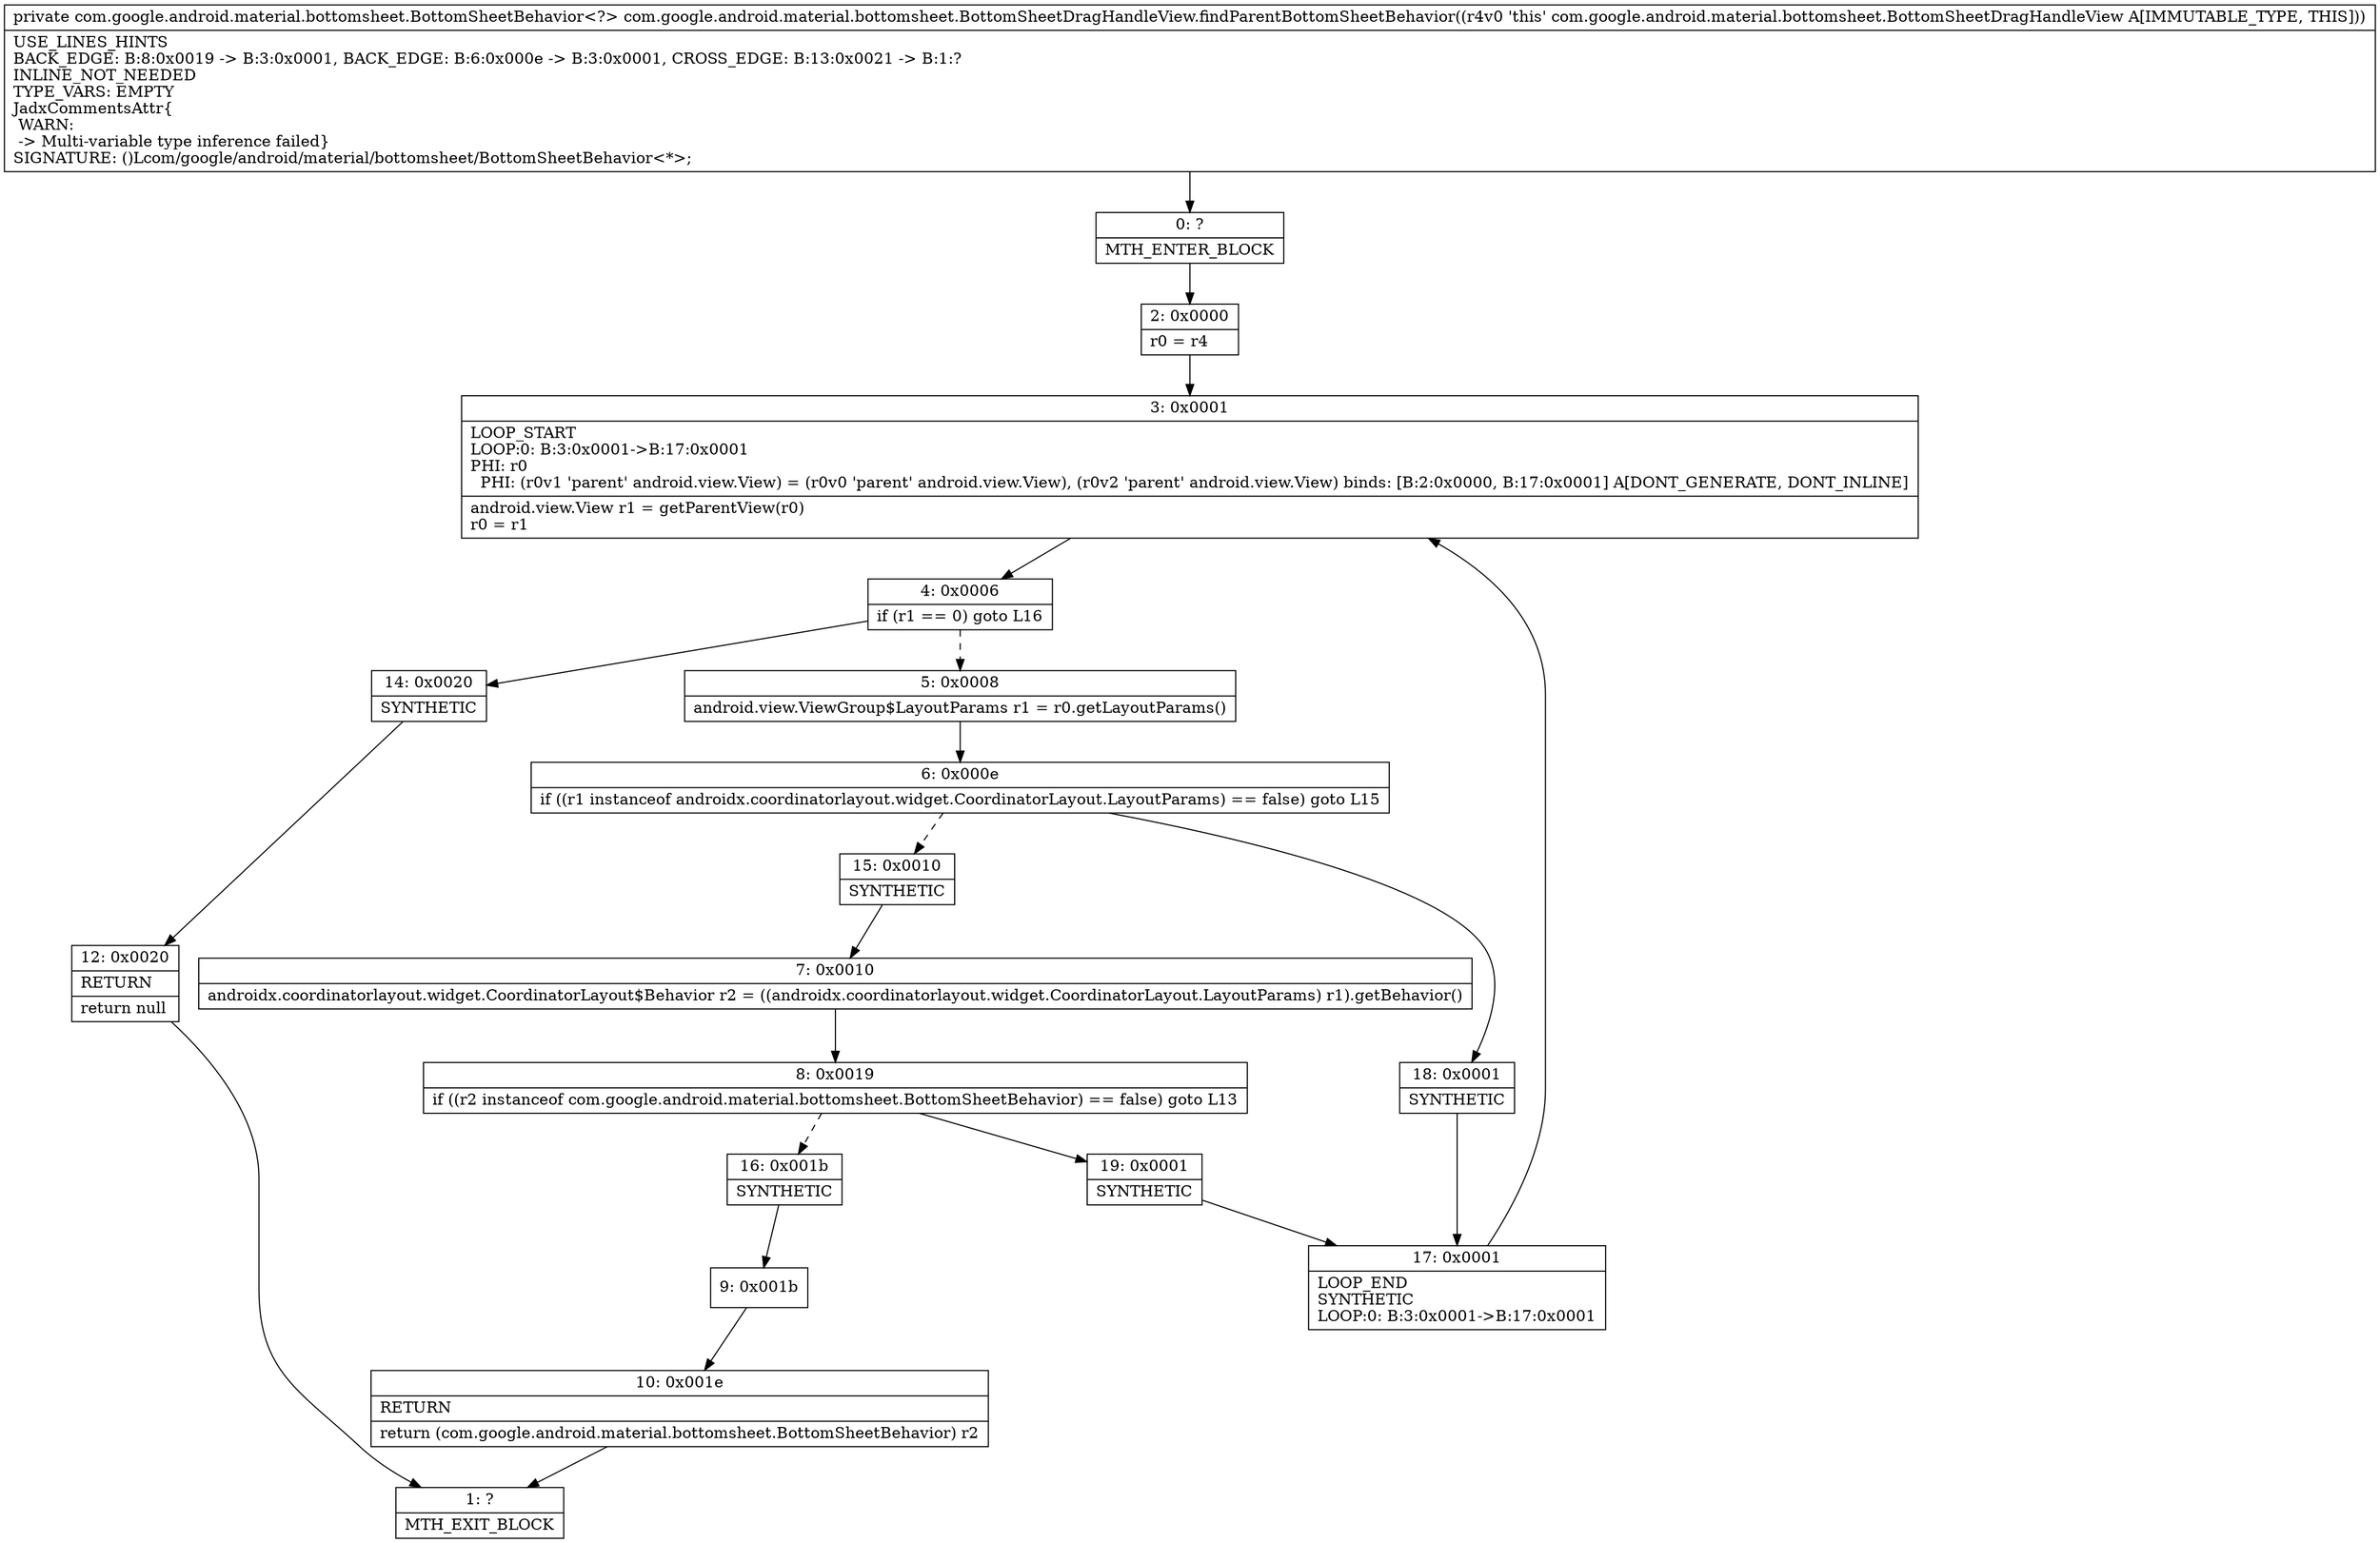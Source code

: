 digraph "CFG forcom.google.android.material.bottomsheet.BottomSheetDragHandleView.findParentBottomSheetBehavior()Lcom\/google\/android\/material\/bottomsheet\/BottomSheetBehavior;" {
Node_0 [shape=record,label="{0\:\ ?|MTH_ENTER_BLOCK\l}"];
Node_2 [shape=record,label="{2\:\ 0x0000|r0 = r4\l}"];
Node_3 [shape=record,label="{3\:\ 0x0001|LOOP_START\lLOOP:0: B:3:0x0001\-\>B:17:0x0001\lPHI: r0 \l  PHI: (r0v1 'parent' android.view.View) = (r0v0 'parent' android.view.View), (r0v2 'parent' android.view.View) binds: [B:2:0x0000, B:17:0x0001] A[DONT_GENERATE, DONT_INLINE]\l|android.view.View r1 = getParentView(r0)\lr0 = r1\l}"];
Node_4 [shape=record,label="{4\:\ 0x0006|if (r1 == 0) goto L16\l}"];
Node_5 [shape=record,label="{5\:\ 0x0008|android.view.ViewGroup$LayoutParams r1 = r0.getLayoutParams()\l}"];
Node_6 [shape=record,label="{6\:\ 0x000e|if ((r1 instanceof androidx.coordinatorlayout.widget.CoordinatorLayout.LayoutParams) == false) goto L15\l}"];
Node_15 [shape=record,label="{15\:\ 0x0010|SYNTHETIC\l}"];
Node_7 [shape=record,label="{7\:\ 0x0010|androidx.coordinatorlayout.widget.CoordinatorLayout$Behavior r2 = ((androidx.coordinatorlayout.widget.CoordinatorLayout.LayoutParams) r1).getBehavior()\l}"];
Node_8 [shape=record,label="{8\:\ 0x0019|if ((r2 instanceof com.google.android.material.bottomsheet.BottomSheetBehavior) == false) goto L13\l}"];
Node_16 [shape=record,label="{16\:\ 0x001b|SYNTHETIC\l}"];
Node_9 [shape=record,label="{9\:\ 0x001b}"];
Node_10 [shape=record,label="{10\:\ 0x001e|RETURN\l|return (com.google.android.material.bottomsheet.BottomSheetBehavior) r2\l}"];
Node_1 [shape=record,label="{1\:\ ?|MTH_EXIT_BLOCK\l}"];
Node_19 [shape=record,label="{19\:\ 0x0001|SYNTHETIC\l}"];
Node_17 [shape=record,label="{17\:\ 0x0001|LOOP_END\lSYNTHETIC\lLOOP:0: B:3:0x0001\-\>B:17:0x0001\l}"];
Node_18 [shape=record,label="{18\:\ 0x0001|SYNTHETIC\l}"];
Node_14 [shape=record,label="{14\:\ 0x0020|SYNTHETIC\l}"];
Node_12 [shape=record,label="{12\:\ 0x0020|RETURN\l|return null\l}"];
MethodNode[shape=record,label="{private com.google.android.material.bottomsheet.BottomSheetBehavior\<?\> com.google.android.material.bottomsheet.BottomSheetDragHandleView.findParentBottomSheetBehavior((r4v0 'this' com.google.android.material.bottomsheet.BottomSheetDragHandleView A[IMMUTABLE_TYPE, THIS]))  | USE_LINES_HINTS\lBACK_EDGE: B:8:0x0019 \-\> B:3:0x0001, BACK_EDGE: B:6:0x000e \-\> B:3:0x0001, CROSS_EDGE: B:13:0x0021 \-\> B:1:?\lINLINE_NOT_NEEDED\lTYPE_VARS: EMPTY\lJadxCommentsAttr\{\l WARN: \l \-\> Multi\-variable type inference failed\}\lSIGNATURE: ()Lcom\/google\/android\/material\/bottomsheet\/BottomSheetBehavior\<*\>;\l}"];
MethodNode -> Node_0;Node_0 -> Node_2;
Node_2 -> Node_3;
Node_3 -> Node_4;
Node_4 -> Node_5[style=dashed];
Node_4 -> Node_14;
Node_5 -> Node_6;
Node_6 -> Node_15[style=dashed];
Node_6 -> Node_18;
Node_15 -> Node_7;
Node_7 -> Node_8;
Node_8 -> Node_16[style=dashed];
Node_8 -> Node_19;
Node_16 -> Node_9;
Node_9 -> Node_10;
Node_10 -> Node_1;
Node_19 -> Node_17;
Node_17 -> Node_3;
Node_18 -> Node_17;
Node_14 -> Node_12;
Node_12 -> Node_1;
}


